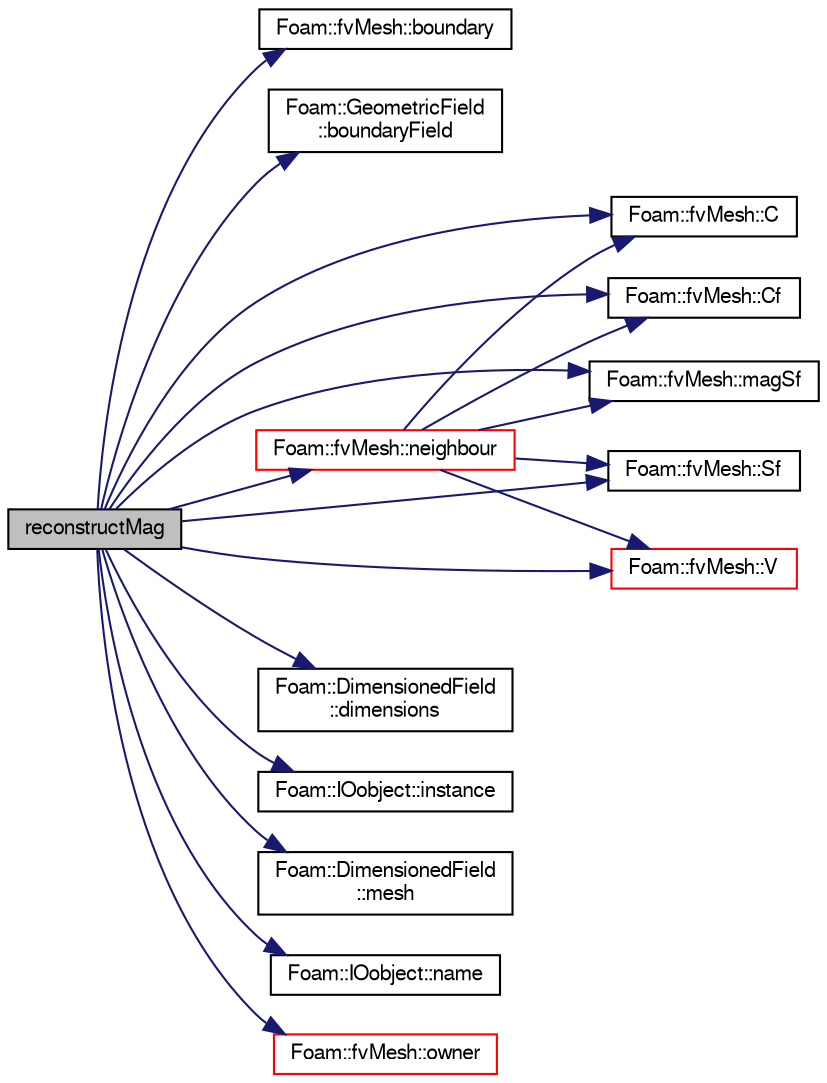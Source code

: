 digraph "reconstructMag"
{
  bgcolor="transparent";
  edge [fontname="FreeSans",fontsize="10",labelfontname="FreeSans",labelfontsize="10"];
  node [fontname="FreeSans",fontsize="10",shape=record];
  rankdir="LR";
  Node18829 [label="reconstructMag",height=0.2,width=0.4,color="black", fillcolor="grey75", style="filled", fontcolor="black"];
  Node18829 -> Node18830 [color="midnightblue",fontsize="10",style="solid",fontname="FreeSans"];
  Node18830 [label="Foam::fvMesh::boundary",height=0.2,width=0.4,color="black",URL="$a22766.html#a1fc8b179063cf5d6805da64ff1975126",tooltip="Return reference to boundary mesh. "];
  Node18829 -> Node18831 [color="midnightblue",fontsize="10",style="solid",fontname="FreeSans"];
  Node18831 [label="Foam::GeometricField\l::boundaryField",height=0.2,width=0.4,color="black",URL="$a22434.html#a3c6c1a789b48ea0c5e8bff64f9c14f2d",tooltip="Return reference to GeometricBoundaryField. "];
  Node18829 -> Node18832 [color="midnightblue",fontsize="10",style="solid",fontname="FreeSans"];
  Node18832 [label="Foam::fvMesh::C",height=0.2,width=0.4,color="black",URL="$a22766.html#a724799c6e3ba1bd41ad47529f330d066",tooltip="Return cell centres as volVectorField. "];
  Node18829 -> Node18833 [color="midnightblue",fontsize="10",style="solid",fontname="FreeSans"];
  Node18833 [label="Foam::fvMesh::Cf",height=0.2,width=0.4,color="black",URL="$a22766.html#a11a9dd92f5a5c5fbc76a8e09f1d1df54",tooltip="Return face centres as surfaceVectorField. "];
  Node18829 -> Node18834 [color="midnightblue",fontsize="10",style="solid",fontname="FreeSans"];
  Node18834 [label="Foam::DimensionedField\l::dimensions",height=0.2,width=0.4,color="black",URL="$a26390.html#a66989c1e0666e0d0c93a2056ce75599e",tooltip="Return dimensions. "];
  Node18829 -> Node18835 [color="midnightblue",fontsize="10",style="solid",fontname="FreeSans"];
  Node18835 [label="Foam::IOobject::instance",height=0.2,width=0.4,color="black",URL="$a26142.html#acac6de003b420b848571b5064e50ed89"];
  Node18829 -> Node18836 [color="midnightblue",fontsize="10",style="solid",fontname="FreeSans"];
  Node18836 [label="Foam::fvMesh::magSf",height=0.2,width=0.4,color="black",URL="$a22766.html#ae208119f0287991ffba40fb6fecbb365",tooltip="Return cell face area magnitudes. "];
  Node18829 -> Node18837 [color="midnightblue",fontsize="10",style="solid",fontname="FreeSans"];
  Node18837 [label="Foam::DimensionedField\l::mesh",height=0.2,width=0.4,color="black",URL="$a26390.html#a8f1110830348a1448a14ab5e3cf47e3b",tooltip="Return mesh. "];
  Node18829 -> Node18838 [color="midnightblue",fontsize="10",style="solid",fontname="FreeSans"];
  Node18838 [label="Foam::IOobject::name",height=0.2,width=0.4,color="black",URL="$a26142.html#acc80e00a8ac919288fb55bd14cc88bf6",tooltip="Return name. "];
  Node18829 -> Node18839 [color="midnightblue",fontsize="10",style="solid",fontname="FreeSans"];
  Node18839 [label="Foam::fvMesh::neighbour",height=0.2,width=0.4,color="red",URL="$a22766.html#aab1a7f2af09b33005a527e107c7b3fad",tooltip="Internal face neighbour. "];
  Node18839 -> Node18832 [color="midnightblue",fontsize="10",style="solid",fontname="FreeSans"];
  Node18839 -> Node18833 [color="midnightblue",fontsize="10",style="solid",fontname="FreeSans"];
  Node18839 -> Node18836 [color="midnightblue",fontsize="10",style="solid",fontname="FreeSans"];
  Node18839 -> Node18964 [color="midnightblue",fontsize="10",style="solid",fontname="FreeSans"];
  Node18964 [label="Foam::fvMesh::Sf",height=0.2,width=0.4,color="black",URL="$a22766.html#aa12aaa436e7e8ddf2635204f3ab873fa",tooltip="Return cell face area vectors. "];
  Node18839 -> Node18991 [color="midnightblue",fontsize="10",style="solid",fontname="FreeSans"];
  Node18991 [label="Foam::fvMesh::V",height=0.2,width=0.4,color="red",URL="$a22766.html#a154893d1a508aff074b16eaeaa396aea",tooltip="Return cell volumes. "];
  Node18829 -> Node18851 [color="midnightblue",fontsize="10",style="solid",fontname="FreeSans"];
  Node18851 [label="Foam::fvMesh::owner",height=0.2,width=0.4,color="red",URL="$a22766.html#a16e7eb254c4fd2d1d7ac4d5d71f6c9f9",tooltip="Internal face owner. "];
  Node18829 -> Node18964 [color="midnightblue",fontsize="10",style="solid",fontname="FreeSans"];
  Node18829 -> Node18991 [color="midnightblue",fontsize="10",style="solid",fontname="FreeSans"];
}

